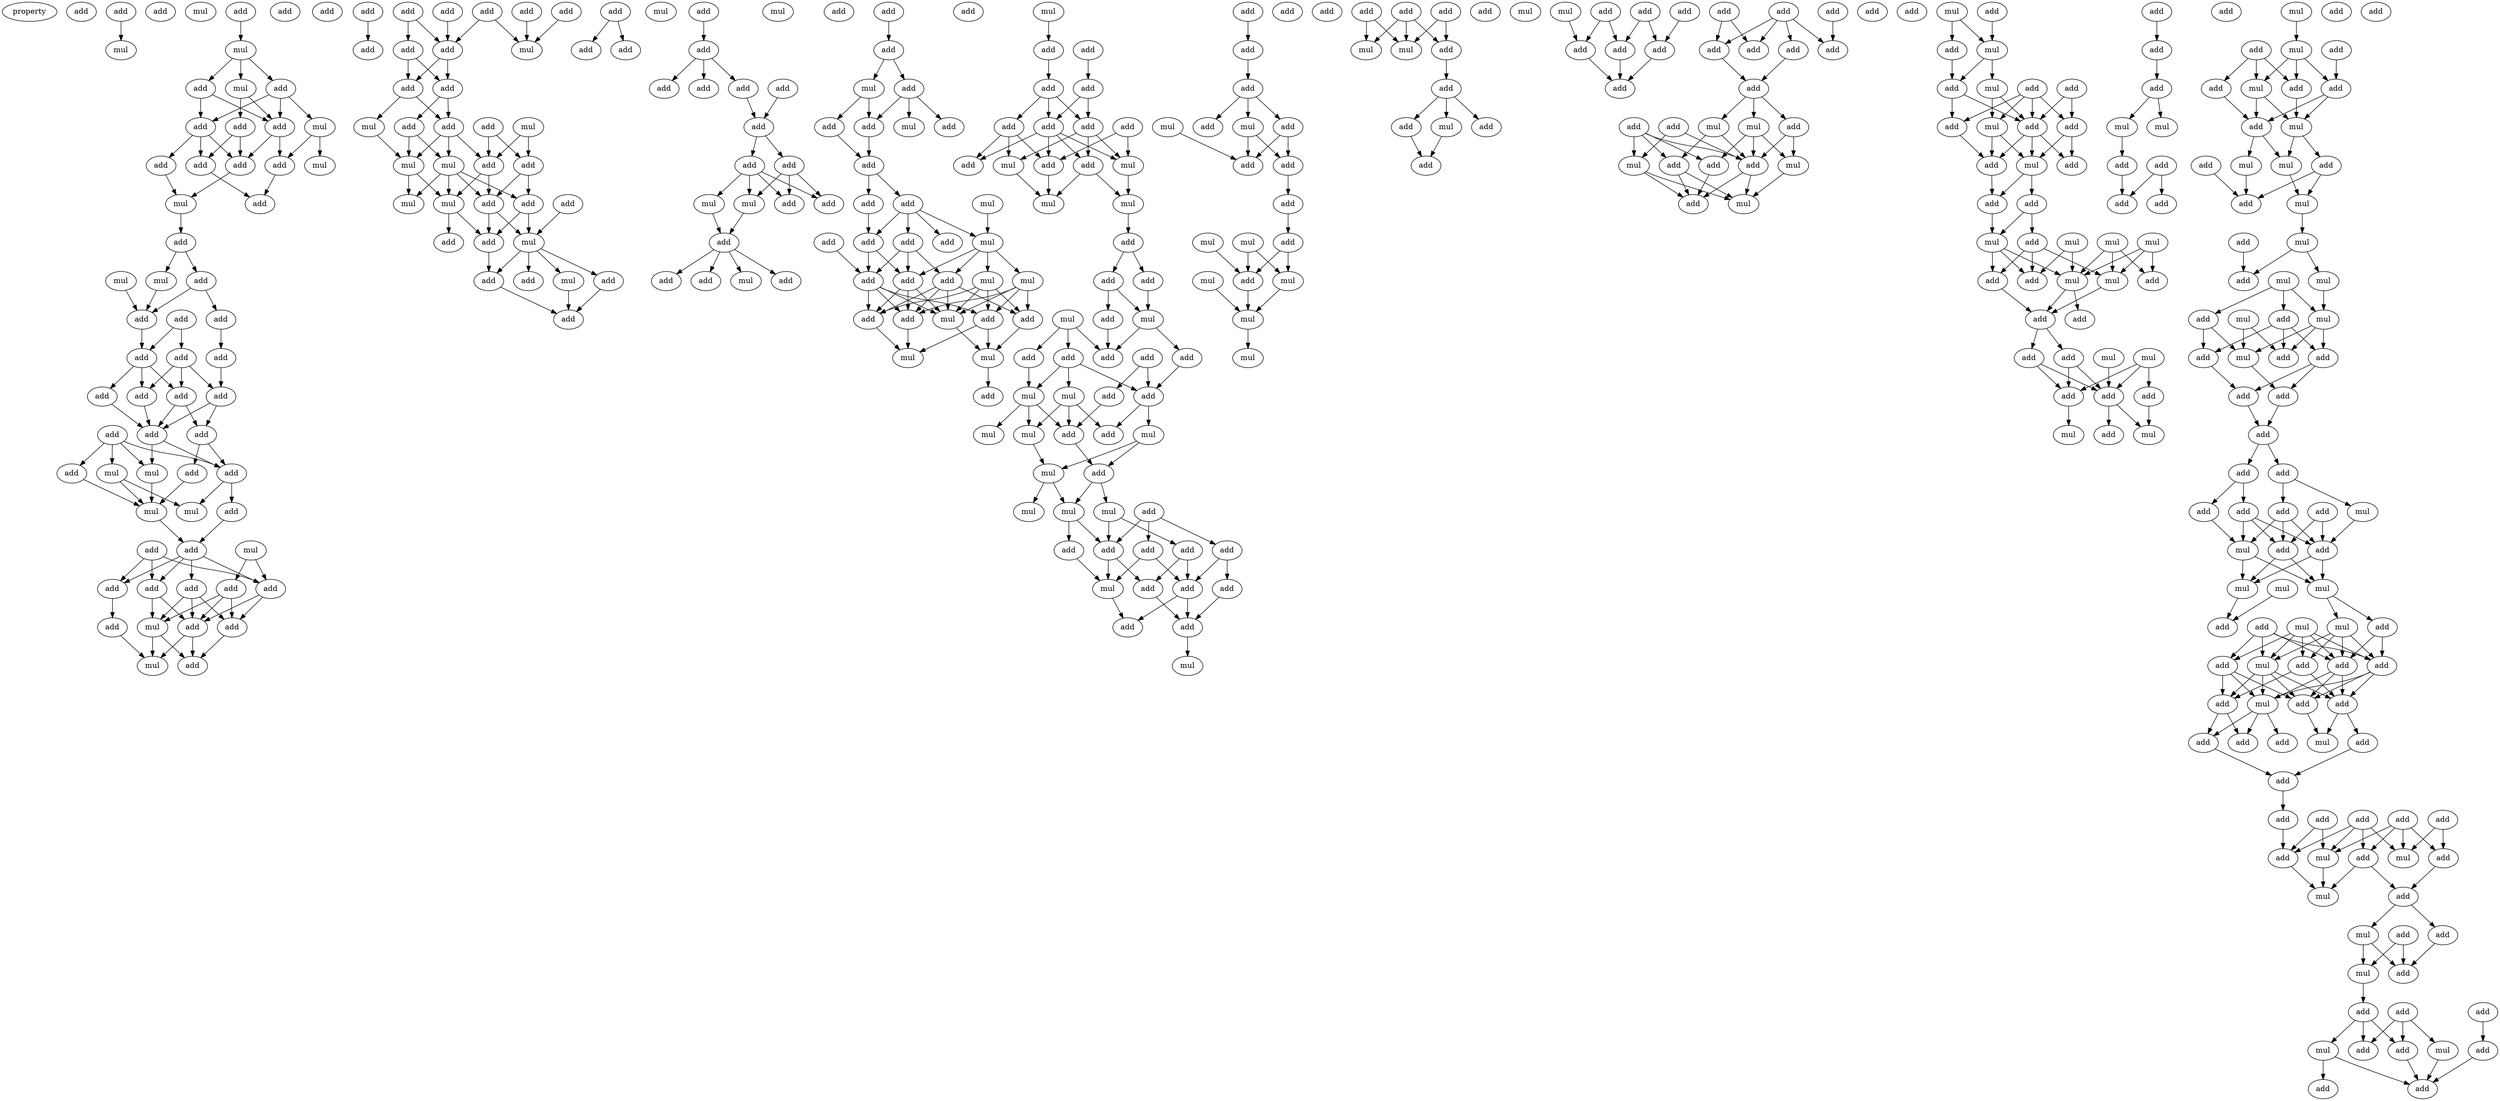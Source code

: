 digraph {
    node [fontcolor=black]
    property [mul=2,lf=1.2]
    0 [ label = add ];
    1 [ label = add ];
    2 [ label = add ];
    3 [ label = mul ];
    4 [ label = add ];
    5 [ label = mul ];
    6 [ label = mul ];
    7 [ label = mul ];
    8 [ label = add ];
    9 [ label = add ];
    10 [ label = add ];
    11 [ label = add ];
    12 [ label = mul ];
    13 [ label = add ];
    14 [ label = add ];
    15 [ label = add ];
    16 [ label = add ];
    17 [ label = mul ];
    18 [ label = add ];
    19 [ label = mul ];
    20 [ label = add ];
    21 [ label = add ];
    22 [ label = mul ];
    23 [ label = add ];
    24 [ label = mul ];
    25 [ label = add ];
    26 [ label = add ];
    27 [ label = add ];
    28 [ label = add ];
    29 [ label = add ];
    30 [ label = add ];
    31 [ label = add ];
    32 [ label = add ];
    33 [ label = add ];
    34 [ label = add ];
    35 [ label = add ];
    36 [ label = add ];
    37 [ label = add ];
    38 [ label = add ];
    39 [ label = add ];
    40 [ label = mul ];
    41 [ label = add ];
    42 [ label = mul ];
    43 [ label = add ];
    44 [ label = add ];
    45 [ label = mul ];
    46 [ label = add ];
    47 [ label = mul ];
    48 [ label = add ];
    49 [ label = add ];
    50 [ label = mul ];
    51 [ label = add ];
    52 [ label = add ];
    53 [ label = add ];
    54 [ label = add ];
    55 [ label = add ];
    56 [ label = add ];
    57 [ label = add ];
    58 [ label = add ];
    59 [ label = mul ];
    60 [ label = add ];
    61 [ label = mul ];
    62 [ label = add ];
    63 [ label = add ];
    64 [ label = add ];
    65 [ label = add ];
    66 [ label = add ];
    67 [ label = add ];
    68 [ label = add ];
    69 [ label = add ];
    70 [ label = add ];
    71 [ label = mul ];
    72 [ label = add ];
    73 [ label = add ];
    74 [ label = mul ];
    75 [ label = mul ];
    76 [ label = add ];
    77 [ label = add ];
    78 [ label = add ];
    79 [ label = mul ];
    80 [ label = add ];
    81 [ label = add ];
    82 [ label = mul ];
    83 [ label = mul ];
    84 [ label = mul ];
    85 [ label = add ];
    86 [ label = add ];
    87 [ label = add ];
    88 [ label = mul ];
    89 [ label = add ];
    90 [ label = add ];
    91 [ label = add ];
    92 [ label = mul ];
    93 [ label = add ];
    94 [ label = add ];
    95 [ label = add ];
    96 [ label = add ];
    97 [ label = mul ];
    98 [ label = add ];
    99 [ label = add ];
    100 [ label = add ];
    101 [ label = add ];
    102 [ label = add ];
    103 [ label = add ];
    104 [ label = add ];
    105 [ label = add ];
    106 [ label = mul ];
    107 [ label = add ];
    108 [ label = add ];
    109 [ label = add ];
    110 [ label = mul ];
    111 [ label = add ];
    112 [ label = mul ];
    113 [ label = add ];
    114 [ label = add ];
    115 [ label = add ];
    116 [ label = add ];
    117 [ label = add ];
    118 [ label = add ];
    119 [ label = mul ];
    120 [ label = add ];
    121 [ label = add ];
    122 [ label = add ];
    123 [ label = mul ];
    124 [ label = add ];
    125 [ label = add ];
    126 [ label = mul ];
    127 [ label = add ];
    128 [ label = add ];
    129 [ label = add ];
    130 [ label = add ];
    131 [ label = mul ];
    132 [ label = add ];
    133 [ label = add ];
    134 [ label = add ];
    135 [ label = add ];
    136 [ label = mul ];
    137 [ label = add ];
    138 [ label = add ];
    139 [ label = add ];
    140 [ label = mul ];
    141 [ label = mul ];
    142 [ label = add ];
    143 [ label = add ];
    144 [ label = add ];
    145 [ label = add ];
    146 [ label = mul ];
    147 [ label = add ];
    148 [ label = mul ];
    149 [ label = mul ];
    150 [ label = add ];
    151 [ label = mul ];
    152 [ label = add ];
    153 [ label = add ];
    154 [ label = add ];
    155 [ label = add ];
    156 [ label = add ];
    157 [ label = add ];
    158 [ label = add ];
    159 [ label = add ];
    160 [ label = mul ];
    161 [ label = add ];
    162 [ label = add ];
    163 [ label = add ];
    164 [ label = mul ];
    165 [ label = mul ];
    166 [ label = mul ];
    167 [ label = add ];
    168 [ label = add ];
    169 [ label = add ];
    170 [ label = add ];
    171 [ label = mul ];
    172 [ label = mul ];
    173 [ label = add ];
    174 [ label = add ];
    175 [ label = add ];
    176 [ label = add ];
    177 [ label = add ];
    178 [ label = mul ];
    179 [ label = mul ];
    180 [ label = add ];
    181 [ label = add ];
    182 [ label = mul ];
    183 [ label = add ];
    184 [ label = mul ];
    185 [ label = add ];
    186 [ label = mul ];
    187 [ label = add ];
    188 [ label = mul ];
    189 [ label = add ];
    190 [ label = mul ];
    191 [ label = mul ];
    192 [ label = mul ];
    193 [ label = add ];
    194 [ label = add ];
    195 [ label = add ];
    196 [ label = add ];
    197 [ label = add ];
    198 [ label = add ];
    199 [ label = add ];
    200 [ label = mul ];
    201 [ label = add ];
    202 [ label = add ];
    203 [ label = add ];
    204 [ label = add ];
    205 [ label = add ];
    206 [ label = mul ];
    207 [ label = add ];
    208 [ label = add ];
    209 [ label = mul ];
    210 [ label = add ];
    211 [ label = mul ];
    212 [ label = add ];
    213 [ label = add ];
    214 [ label = add ];
    215 [ label = add ];
    216 [ label = add ];
    217 [ label = add ];
    218 [ label = mul ];
    219 [ label = mul ];
    220 [ label = mul ];
    221 [ label = add ];
    222 [ label = mul ];
    223 [ label = mul ];
    224 [ label = add ];
    225 [ label = mul ];
    226 [ label = add ];
    227 [ label = add ];
    228 [ label = mul ];
    229 [ label = mul ];
    230 [ label = add ];
    231 [ label = add ];
    232 [ label = add ];
    233 [ label = mul ];
    234 [ label = mul ];
    235 [ label = add ];
    236 [ label = add ];
    237 [ label = add ];
    238 [ label = mul ];
    239 [ label = add ];
    240 [ label = add ];
    241 [ label = add ];
    242 [ label = add ];
    243 [ label = add ];
    244 [ label = add ];
    245 [ label = add ];
    246 [ label = add ];
    247 [ label = add ];
    248 [ label = add ];
    249 [ label = add ];
    250 [ label = add ];
    251 [ label = add ];
    252 [ label = add ];
    253 [ label = add ];
    254 [ label = add ];
    255 [ label = add ];
    256 [ label = mul ];
    257 [ label = add ];
    258 [ label = mul ];
    259 [ label = mul ];
    260 [ label = add ];
    261 [ label = add ];
    262 [ label = add ];
    263 [ label = mul ];
    264 [ label = add ];
    265 [ label = mul ];
    266 [ label = add ];
    267 [ label = add ];
    268 [ label = mul ];
    269 [ label = add ];
    270 [ label = mul ];
    271 [ label = add ];
    272 [ label = add ];
    273 [ label = mul ];
    274 [ label = add ];
    275 [ label = add ];
    276 [ label = add ];
    277 [ label = add ];
    278 [ label = add ];
    279 [ label = mul ];
    280 [ label = add ];
    281 [ label = add ];
    282 [ label = mul ];
    283 [ label = add ];
    284 [ label = add ];
    285 [ label = add ];
    286 [ label = mul ];
    287 [ label = mul ];
    288 [ label = mul ];
    289 [ label = mul ];
    290 [ label = add ];
    291 [ label = add ];
    292 [ label = mul ];
    293 [ label = mul ];
    294 [ label = add ];
    295 [ label = add ];
    296 [ label = add ];
    297 [ label = add ];
    298 [ label = mul ];
    299 [ label = mul ];
    300 [ label = add ];
    301 [ label = add ];
    302 [ label = add ];
    303 [ label = add ];
    304 [ label = mul ];
    305 [ label = add ];
    306 [ label = mul ];
    307 [ label = add ];
    308 [ label = add ];
    309 [ label = add ];
    310 [ label = mul ];
    311 [ label = add ];
    312 [ label = mul ];
    313 [ label = add ];
    314 [ label = add ];
    315 [ label = add ];
    316 [ label = add ];
    317 [ label = mul ];
    318 [ label = add ];
    319 [ label = add ];
    320 [ label = mul ];
    321 [ label = add ];
    322 [ label = add ];
    323 [ label = mul ];
    324 [ label = add ];
    325 [ label = add ];
    326 [ label = add ];
    327 [ label = mul ];
    328 [ label = add ];
    329 [ label = mul ];
    330 [ label = add ];
    331 [ label = mul ];
    332 [ label = mul ];
    333 [ label = add ];
    334 [ label = add ];
    335 [ label = mul ];
    336 [ label = add ];
    337 [ label = mul ];
    338 [ label = mul ];
    339 [ label = add ];
    340 [ label = mul ];
    341 [ label = add ];
    342 [ label = mul ];
    343 [ label = add ];
    344 [ label = add ];
    345 [ label = add ];
    346 [ label = mul ];
    347 [ label = add ];
    348 [ label = add ];
    349 [ label = add ];
    350 [ label = add ];
    351 [ label = add ];
    352 [ label = add ];
    353 [ label = add ];
    354 [ label = add ];
    355 [ label = add ];
    356 [ label = mul ];
    357 [ label = add ];
    358 [ label = mul ];
    359 [ label = add ];
    360 [ label = mul ];
    361 [ label = mul ];
    362 [ label = mul ];
    363 [ label = mul ];
    364 [ label = add ];
    365 [ label = add ];
    366 [ label = add ];
    367 [ label = mul ];
    368 [ label = add ];
    369 [ label = add ];
    370 [ label = add ];
    371 [ label = mul ];
    372 [ label = add ];
    373 [ label = add ];
    374 [ label = add ];
    375 [ label = add ];
    376 [ label = mul ];
    377 [ label = add ];
    378 [ label = mul ];
    379 [ label = add ];
    380 [ label = add ];
    381 [ label = add ];
    382 [ label = add ];
    383 [ label = add ];
    384 [ label = add ];
    385 [ label = add ];
    386 [ label = add ];
    387 [ label = add ];
    388 [ label = mul ];
    389 [ label = add ];
    390 [ label = add ];
    391 [ label = mul ];
    392 [ label = add ];
    393 [ label = add ];
    394 [ label = mul ];
    395 [ label = add ];
    396 [ label = add ];
    397 [ label = mul ];
    398 [ label = add ];
    399 [ label = mul ];
    400 [ label = add ];
    401 [ label = add ];
    402 [ label = add ];
    403 [ label = add ];
    404 [ label = mul ];
    405 [ label = add ];
    406 [ label = mul ];
    407 [ label = add ];
    408 [ label = add ];
    409 [ label = add ];
    410 [ label = add ];
    1 -> 6 [ name = 0 ];
    4 -> 5 [ name = 1 ];
    5 -> 7 [ name = 2 ];
    5 -> 8 [ name = 3 ];
    5 -> 9 [ name = 4 ];
    7 -> 11 [ name = 5 ];
    7 -> 13 [ name = 6 ];
    8 -> 10 [ name = 7 ];
    8 -> 11 [ name = 8 ];
    9 -> 10 [ name = 9 ];
    9 -> 11 [ name = 10 ];
    9 -> 12 [ name = 11 ];
    10 -> 14 [ name = 12 ];
    10 -> 15 [ name = 13 ];
    10 -> 18 [ name = 14 ];
    11 -> 15 [ name = 15 ];
    11 -> 16 [ name = 16 ];
    12 -> 16 [ name = 17 ];
    12 -> 17 [ name = 18 ];
    13 -> 15 [ name = 19 ];
    13 -> 18 [ name = 20 ];
    14 -> 19 [ name = 21 ];
    15 -> 19 [ name = 22 ];
    16 -> 20 [ name = 23 ];
    18 -> 20 [ name = 24 ];
    19 -> 21 [ name = 25 ];
    21 -> 23 [ name = 26 ];
    21 -> 24 [ name = 27 ];
    22 -> 26 [ name = 28 ];
    23 -> 26 [ name = 29 ];
    23 -> 27 [ name = 30 ];
    24 -> 26 [ name = 31 ];
    26 -> 30 [ name = 32 ];
    27 -> 31 [ name = 33 ];
    28 -> 29 [ name = 34 ];
    28 -> 30 [ name = 35 ];
    29 -> 32 [ name = 36 ];
    29 -> 34 [ name = 37 ];
    29 -> 36 [ name = 38 ];
    30 -> 32 [ name = 39 ];
    30 -> 33 [ name = 40 ];
    30 -> 36 [ name = 41 ];
    31 -> 34 [ name = 42 ];
    32 -> 37 [ name = 43 ];
    32 -> 38 [ name = 44 ];
    33 -> 37 [ name = 45 ];
    34 -> 37 [ name = 46 ];
    34 -> 38 [ name = 47 ];
    36 -> 37 [ name = 48 ];
    37 -> 40 [ name = 49 ];
    37 -> 43 [ name = 50 ];
    38 -> 41 [ name = 51 ];
    38 -> 43 [ name = 52 ];
    39 -> 40 [ name = 53 ];
    39 -> 42 [ name = 54 ];
    39 -> 43 [ name = 55 ];
    39 -> 44 [ name = 56 ];
    40 -> 47 [ name = 57 ];
    41 -> 47 [ name = 58 ];
    42 -> 45 [ name = 59 ];
    42 -> 47 [ name = 60 ];
    43 -> 45 [ name = 61 ];
    43 -> 46 [ name = 62 ];
    44 -> 47 [ name = 63 ];
    46 -> 49 [ name = 64 ];
    47 -> 49 [ name = 65 ];
    48 -> 51 [ name = 66 ];
    48 -> 54 [ name = 67 ];
    48 -> 55 [ name = 68 ];
    49 -> 51 [ name = 69 ];
    49 -> 53 [ name = 70 ];
    49 -> 54 [ name = 71 ];
    49 -> 55 [ name = 72 ];
    50 -> 52 [ name = 73 ];
    50 -> 54 [ name = 74 ];
    51 -> 56 [ name = 75 ];
    52 -> 57 [ name = 76 ];
    52 -> 58 [ name = 77 ];
    52 -> 59 [ name = 78 ];
    53 -> 57 [ name = 79 ];
    53 -> 58 [ name = 80 ];
    53 -> 59 [ name = 81 ];
    54 -> 57 [ name = 82 ];
    54 -> 58 [ name = 83 ];
    55 -> 57 [ name = 84 ];
    55 -> 59 [ name = 85 ];
    56 -> 61 [ name = 86 ];
    57 -> 60 [ name = 87 ];
    57 -> 61 [ name = 88 ];
    58 -> 60 [ name = 89 ];
    59 -> 60 [ name = 90 ];
    59 -> 61 [ name = 91 ];
    62 -> 63 [ name = 92 ];
    64 -> 69 [ name = 93 ];
    64 -> 70 [ name = 94 ];
    65 -> 71 [ name = 95 ];
    66 -> 69 [ name = 96 ];
    67 -> 69 [ name = 97 ];
    67 -> 71 [ name = 98 ];
    68 -> 71 [ name = 99 ];
    69 -> 72 [ name = 100 ];
    69 -> 73 [ name = 101 ];
    70 -> 72 [ name = 102 ];
    70 -> 73 [ name = 103 ];
    72 -> 74 [ name = 104 ];
    72 -> 77 [ name = 105 ];
    73 -> 77 [ name = 106 ];
    73 -> 78 [ name = 107 ];
    74 -> 79 [ name = 108 ];
    75 -> 80 [ name = 109 ];
    75 -> 81 [ name = 110 ];
    76 -> 80 [ name = 111 ];
    76 -> 81 [ name = 112 ];
    77 -> 79 [ name = 113 ];
    77 -> 80 [ name = 114 ];
    77 -> 82 [ name = 115 ];
    78 -> 79 [ name = 116 ];
    78 -> 82 [ name = 117 ];
    79 -> 83 [ name = 118 ];
    79 -> 84 [ name = 119 ];
    80 -> 84 [ name = 120 ];
    80 -> 85 [ name = 121 ];
    81 -> 85 [ name = 122 ];
    81 -> 86 [ name = 123 ];
    82 -> 83 [ name = 124 ];
    82 -> 84 [ name = 125 ];
    82 -> 85 [ name = 126 ];
    82 -> 86 [ name = 127 ];
    84 -> 89 [ name = 128 ];
    84 -> 90 [ name = 129 ];
    85 -> 88 [ name = 130 ];
    85 -> 90 [ name = 131 ];
    86 -> 88 [ name = 132 ];
    86 -> 90 [ name = 133 ];
    87 -> 88 [ name = 134 ];
    88 -> 91 [ name = 135 ];
    88 -> 92 [ name = 136 ];
    88 -> 93 [ name = 137 ];
    88 -> 94 [ name = 138 ];
    90 -> 93 [ name = 139 ];
    91 -> 95 [ name = 140 ];
    92 -> 95 [ name = 141 ];
    93 -> 95 [ name = 142 ];
    96 -> 99 [ name = 143 ];
    96 -> 100 [ name = 144 ];
    98 -> 101 [ name = 145 ];
    101 -> 102 [ name = 146 ];
    101 -> 103 [ name = 147 ];
    101 -> 104 [ name = 148 ];
    104 -> 107 [ name = 149 ];
    105 -> 107 [ name = 150 ];
    107 -> 108 [ name = 151 ];
    107 -> 109 [ name = 152 ];
    108 -> 110 [ name = 153 ];
    108 -> 111 [ name = 154 ];
    108 -> 112 [ name = 155 ];
    108 -> 114 [ name = 156 ];
    109 -> 110 [ name = 157 ];
    109 -> 111 [ name = 158 ];
    109 -> 114 [ name = 159 ];
    110 -> 115 [ name = 160 ];
    112 -> 115 [ name = 161 ];
    115 -> 117 [ name = 162 ];
    115 -> 118 [ name = 163 ];
    115 -> 119 [ name = 164 ];
    115 -> 120 [ name = 165 ];
    116 -> 121 [ name = 166 ];
    121 -> 122 [ name = 167 ];
    121 -> 123 [ name = 168 ];
    122 -> 124 [ name = 169 ];
    122 -> 126 [ name = 170 ];
    122 -> 128 [ name = 171 ];
    123 -> 124 [ name = 172 ];
    123 -> 127 [ name = 173 ];
    124 -> 129 [ name = 174 ];
    127 -> 129 [ name = 175 ];
    129 -> 130 [ name = 176 ];
    129 -> 132 [ name = 177 ];
    130 -> 135 [ name = 178 ];
    131 -> 136 [ name = 179 ];
    132 -> 133 [ name = 180 ];
    132 -> 134 [ name = 181 ];
    132 -> 135 [ name = 182 ];
    132 -> 136 [ name = 183 ];
    133 -> 138 [ name = 184 ];
    133 -> 139 [ name = 185 ];
    133 -> 142 [ name = 186 ];
    135 -> 138 [ name = 187 ];
    135 -> 139 [ name = 188 ];
    136 -> 138 [ name = 189 ];
    136 -> 140 [ name = 190 ];
    136 -> 141 [ name = 191 ];
    136 -> 142 [ name = 192 ];
    137 -> 139 [ name = 193 ];
    138 -> 145 [ name = 194 ];
    138 -> 146 [ name = 195 ];
    138 -> 147 [ name = 196 ];
    139 -> 143 [ name = 197 ];
    139 -> 145 [ name = 198 ];
    139 -> 146 [ name = 199 ];
    139 -> 147 [ name = 200 ];
    140 -> 143 [ name = 201 ];
    140 -> 144 [ name = 202 ];
    140 -> 145 [ name = 203 ];
    140 -> 146 [ name = 204 ];
    141 -> 143 [ name = 205 ];
    141 -> 144 [ name = 206 ];
    141 -> 146 [ name = 207 ];
    141 -> 147 [ name = 208 ];
    142 -> 144 [ name = 209 ];
    142 -> 145 [ name = 210 ];
    142 -> 146 [ name = 211 ];
    142 -> 147 [ name = 212 ];
    143 -> 148 [ name = 213 ];
    143 -> 149 [ name = 214 ];
    144 -> 148 [ name = 215 ];
    145 -> 149 [ name = 216 ];
    146 -> 148 [ name = 217 ];
    147 -> 149 [ name = 218 ];
    148 -> 150 [ name = 219 ];
    151 -> 152 [ name = 220 ];
    152 -> 155 [ name = 221 ];
    153 -> 154 [ name = 222 ];
    154 -> 158 [ name = 223 ];
    154 -> 159 [ name = 224 ];
    155 -> 156 [ name = 225 ];
    155 -> 158 [ name = 226 ];
    155 -> 159 [ name = 227 ];
    156 -> 160 [ name = 228 ];
    156 -> 161 [ name = 229 ];
    156 -> 162 [ name = 230 ];
    157 -> 162 [ name = 231 ];
    157 -> 164 [ name = 232 ];
    158 -> 160 [ name = 233 ];
    158 -> 163 [ name = 234 ];
    158 -> 164 [ name = 235 ];
    159 -> 161 [ name = 236 ];
    159 -> 162 [ name = 237 ];
    159 -> 163 [ name = 238 ];
    159 -> 164 [ name = 239 ];
    160 -> 166 [ name = 240 ];
    162 -> 166 [ name = 241 ];
    163 -> 165 [ name = 242 ];
    163 -> 166 [ name = 243 ];
    164 -> 165 [ name = 244 ];
    165 -> 167 [ name = 245 ];
    167 -> 168 [ name = 246 ];
    167 -> 169 [ name = 247 ];
    168 -> 170 [ name = 248 ];
    168 -> 172 [ name = 249 ];
    169 -> 172 [ name = 250 ];
    170 -> 173 [ name = 251 ];
    171 -> 173 [ name = 252 ];
    171 -> 174 [ name = 253 ];
    171 -> 175 [ name = 254 ];
    172 -> 173 [ name = 255 ];
    172 -> 177 [ name = 256 ];
    174 -> 178 [ name = 257 ];
    174 -> 179 [ name = 258 ];
    174 -> 180 [ name = 259 ];
    175 -> 178 [ name = 260 ];
    176 -> 180 [ name = 261 ];
    176 -> 181 [ name = 262 ];
    177 -> 180 [ name = 263 ];
    178 -> 182 [ name = 264 ];
    178 -> 185 [ name = 265 ];
    178 -> 186 [ name = 266 ];
    179 -> 182 [ name = 267 ];
    179 -> 183 [ name = 268 ];
    179 -> 185 [ name = 269 ];
    180 -> 183 [ name = 270 ];
    180 -> 184 [ name = 271 ];
    181 -> 185 [ name = 272 ];
    182 -> 188 [ name = 273 ];
    184 -> 187 [ name = 274 ];
    184 -> 188 [ name = 275 ];
    185 -> 187 [ name = 276 ];
    187 -> 191 [ name = 277 ];
    187 -> 192 [ name = 278 ];
    188 -> 190 [ name = 279 ];
    188 -> 191 [ name = 280 ];
    189 -> 193 [ name = 281 ];
    189 -> 194 [ name = 282 ];
    189 -> 196 [ name = 283 ];
    191 -> 193 [ name = 284 ];
    191 -> 197 [ name = 285 ];
    192 -> 193 [ name = 286 ];
    192 -> 195 [ name = 287 ];
    193 -> 200 [ name = 288 ];
    193 -> 201 [ name = 289 ];
    194 -> 198 [ name = 290 ];
    194 -> 200 [ name = 291 ];
    195 -> 198 [ name = 292 ];
    195 -> 201 [ name = 293 ];
    196 -> 198 [ name = 294 ];
    196 -> 199 [ name = 295 ];
    197 -> 200 [ name = 296 ];
    198 -> 202 [ name = 297 ];
    198 -> 203 [ name = 298 ];
    199 -> 202 [ name = 299 ];
    200 -> 203 [ name = 300 ];
    201 -> 202 [ name = 301 ];
    202 -> 206 [ name = 302 ];
    204 -> 205 [ name = 303 ];
    205 -> 207 [ name = 304 ];
    207 -> 208 [ name = 305 ];
    207 -> 211 [ name = 306 ];
    207 -> 212 [ name = 307 ];
    209 -> 213 [ name = 308 ];
    211 -> 213 [ name = 309 ];
    211 -> 214 [ name = 310 ];
    212 -> 213 [ name = 311 ];
    212 -> 214 [ name = 312 ];
    214 -> 215 [ name = 313 ];
    215 -> 216 [ name = 314 ];
    216 -> 221 [ name = 315 ];
    216 -> 222 [ name = 316 ];
    218 -> 221 [ name = 317 ];
    218 -> 222 [ name = 318 ];
    219 -> 221 [ name = 319 ];
    220 -> 223 [ name = 320 ];
    221 -> 223 [ name = 321 ];
    222 -> 223 [ name = 322 ];
    223 -> 225 [ name = 323 ];
    224 -> 228 [ name = 324 ];
    224 -> 229 [ name = 325 ];
    224 -> 231 [ name = 326 ];
    226 -> 229 [ name = 327 ];
    226 -> 231 [ name = 328 ];
    227 -> 228 [ name = 329 ];
    227 -> 229 [ name = 330 ];
    231 -> 232 [ name = 331 ];
    232 -> 233 [ name = 332 ];
    232 -> 235 [ name = 333 ];
    232 -> 236 [ name = 334 ];
    233 -> 237 [ name = 335 ];
    236 -> 237 [ name = 336 ];
    238 -> 243 [ name = 337 ];
    239 -> 242 [ name = 338 ];
    239 -> 243 [ name = 339 ];
    240 -> 242 [ name = 340 ];
    240 -> 244 [ name = 341 ];
    241 -> 244 [ name = 342 ];
    242 -> 245 [ name = 343 ];
    243 -> 245 [ name = 344 ];
    244 -> 245 [ name = 345 ];
    246 -> 249 [ name = 346 ];
    246 -> 252 [ name = 347 ];
    247 -> 249 [ name = 348 ];
    247 -> 250 [ name = 349 ];
    247 -> 251 [ name = 350 ];
    247 -> 252 [ name = 351 ];
    248 -> 251 [ name = 352 ];
    249 -> 253 [ name = 353 ];
    250 -> 253 [ name = 354 ];
    253 -> 254 [ name = 355 ];
    253 -> 256 [ name = 356 ];
    253 -> 258 [ name = 357 ];
    254 -> 260 [ name = 358 ];
    254 -> 263 [ name = 359 ];
    255 -> 259 [ name = 360 ];
    255 -> 260 [ name = 361 ];
    256 -> 260 [ name = 362 ];
    256 -> 262 [ name = 363 ];
    257 -> 259 [ name = 364 ];
    257 -> 260 [ name = 365 ];
    257 -> 261 [ name = 366 ];
    257 -> 262 [ name = 367 ];
    258 -> 260 [ name = 368 ];
    258 -> 261 [ name = 369 ];
    258 -> 263 [ name = 370 ];
    259 -> 264 [ name = 371 ];
    259 -> 265 [ name = 372 ];
    260 -> 264 [ name = 373 ];
    260 -> 265 [ name = 374 ];
    261 -> 264 [ name = 375 ];
    262 -> 264 [ name = 376 ];
    262 -> 265 [ name = 377 ];
    263 -> 265 [ name = 378 ];
    268 -> 270 [ name = 379 ];
    268 -> 271 [ name = 380 ];
    269 -> 270 [ name = 381 ];
    270 -> 272 [ name = 382 ];
    270 -> 273 [ name = 383 ];
    271 -> 272 [ name = 384 ];
    272 -> 276 [ name = 385 ];
    272 -> 277 [ name = 386 ];
    273 -> 276 [ name = 387 ];
    273 -> 279 [ name = 388 ];
    274 -> 276 [ name = 389 ];
    274 -> 278 [ name = 390 ];
    275 -> 276 [ name = 391 ];
    275 -> 277 [ name = 392 ];
    275 -> 278 [ name = 393 ];
    275 -> 279 [ name = 394 ];
    276 -> 280 [ name = 395 ];
    276 -> 281 [ name = 396 ];
    276 -> 282 [ name = 397 ];
    277 -> 281 [ name = 398 ];
    278 -> 280 [ name = 399 ];
    278 -> 282 [ name = 400 ];
    279 -> 281 [ name = 401 ];
    279 -> 282 [ name = 402 ];
    281 -> 284 [ name = 403 ];
    282 -> 283 [ name = 404 ];
    282 -> 284 [ name = 405 ];
    283 -> 285 [ name = 406 ];
    283 -> 288 [ name = 407 ];
    284 -> 288 [ name = 408 ];
    285 -> 290 [ name = 409 ];
    285 -> 291 [ name = 410 ];
    285 -> 293 [ name = 411 ];
    286 -> 290 [ name = 412 ];
    286 -> 292 [ name = 413 ];
    287 -> 292 [ name = 414 ];
    287 -> 293 [ name = 415 ];
    287 -> 294 [ name = 416 ];
    288 -> 290 [ name = 417 ];
    288 -> 291 [ name = 418 ];
    288 -> 292 [ name = 419 ];
    289 -> 292 [ name = 420 ];
    289 -> 293 [ name = 421 ];
    289 -> 294 [ name = 422 ];
    291 -> 296 [ name = 423 ];
    292 -> 295 [ name = 424 ];
    292 -> 296 [ name = 425 ];
    293 -> 296 [ name = 426 ];
    296 -> 297 [ name = 427 ];
    296 -> 300 [ name = 428 ];
    297 -> 301 [ name = 429 ];
    297 -> 302 [ name = 430 ];
    298 -> 301 [ name = 431 ];
    299 -> 301 [ name = 432 ];
    299 -> 302 [ name = 433 ];
    299 -> 303 [ name = 434 ];
    300 -> 301 [ name = 435 ];
    300 -> 302 [ name = 436 ];
    301 -> 306 [ name = 437 ];
    301 -> 307 [ name = 438 ];
    302 -> 304 [ name = 439 ];
    303 -> 306 [ name = 440 ];
    305 -> 308 [ name = 441 ];
    308 -> 309 [ name = 442 ];
    309 -> 310 [ name = 443 ];
    309 -> 312 [ name = 444 ];
    310 -> 313 [ name = 445 ];
    313 -> 316 [ name = 446 ];
    314 -> 315 [ name = 447 ];
    314 -> 316 [ name = 448 ];
    317 -> 320 [ name = 449 ];
    318 -> 325 [ name = 450 ];
    319 -> 322 [ name = 451 ];
    319 -> 323 [ name = 452 ];
    319 -> 324 [ name = 453 ];
    320 -> 323 [ name = 454 ];
    320 -> 324 [ name = 455 ];
    320 -> 325 [ name = 456 ];
    322 -> 326 [ name = 457 ];
    323 -> 326 [ name = 458 ];
    323 -> 327 [ name = 459 ];
    324 -> 327 [ name = 460 ];
    325 -> 326 [ name = 461 ];
    325 -> 327 [ name = 462 ];
    326 -> 329 [ name = 463 ];
    326 -> 331 [ name = 464 ];
    327 -> 330 [ name = 465 ];
    327 -> 331 [ name = 466 ];
    328 -> 333 [ name = 467 ];
    329 -> 333 [ name = 468 ];
    330 -> 332 [ name = 469 ];
    330 -> 333 [ name = 470 ];
    331 -> 332 [ name = 471 ];
    332 -> 335 [ name = 472 ];
    334 -> 336 [ name = 473 ];
    335 -> 336 [ name = 474 ];
    335 -> 338 [ name = 475 ];
    337 -> 339 [ name = 476 ];
    337 -> 340 [ name = 477 ];
    337 -> 341 [ name = 478 ];
    338 -> 340 [ name = 479 ];
    339 -> 343 [ name = 480 ];
    339 -> 344 [ name = 481 ];
    339 -> 345 [ name = 482 ];
    340 -> 343 [ name = 483 ];
    340 -> 344 [ name = 484 ];
    340 -> 346 [ name = 485 ];
    341 -> 345 [ name = 486 ];
    341 -> 346 [ name = 487 ];
    342 -> 343 [ name = 488 ];
    342 -> 346 [ name = 489 ];
    344 -> 347 [ name = 490 ];
    344 -> 348 [ name = 491 ];
    345 -> 347 [ name = 492 ];
    346 -> 348 [ name = 493 ];
    347 -> 349 [ name = 494 ];
    348 -> 349 [ name = 495 ];
    349 -> 350 [ name = 496 ];
    349 -> 351 [ name = 497 ];
    350 -> 355 [ name = 498 ];
    350 -> 356 [ name = 499 ];
    351 -> 353 [ name = 500 ];
    351 -> 354 [ name = 501 ];
    352 -> 357 [ name = 502 ];
    352 -> 359 [ name = 503 ];
    353 -> 358 [ name = 504 ];
    354 -> 357 [ name = 505 ];
    354 -> 358 [ name = 506 ];
    354 -> 359 [ name = 507 ];
    355 -> 357 [ name = 508 ];
    355 -> 358 [ name = 509 ];
    355 -> 359 [ name = 510 ];
    356 -> 359 [ name = 511 ];
    357 -> 360 [ name = 512 ];
    357 -> 362 [ name = 513 ];
    358 -> 360 [ name = 514 ];
    358 -> 362 [ name = 515 ];
    359 -> 360 [ name = 516 ];
    359 -> 362 [ name = 517 ];
    360 -> 364 [ name = 518 ];
    360 -> 367 [ name = 519 ];
    361 -> 365 [ name = 520 ];
    362 -> 365 [ name = 521 ];
    363 -> 368 [ name = 522 ];
    363 -> 369 [ name = 523 ];
    363 -> 370 [ name = 524 ];
    363 -> 371 [ name = 525 ];
    363 -> 372 [ name = 526 ];
    364 -> 368 [ name = 527 ];
    364 -> 369 [ name = 528 ];
    366 -> 368 [ name = 529 ];
    366 -> 369 [ name = 530 ];
    366 -> 370 [ name = 531 ];
    366 -> 371 [ name = 532 ];
    367 -> 368 [ name = 533 ];
    367 -> 369 [ name = 534 ];
    367 -> 371 [ name = 535 ];
    367 -> 372 [ name = 536 ];
    368 -> 373 [ name = 537 ];
    368 -> 375 [ name = 538 ];
    368 -> 376 [ name = 539 ];
    369 -> 373 [ name = 540 ];
    369 -> 375 [ name = 541 ];
    369 -> 376 [ name = 542 ];
    370 -> 373 [ name = 543 ];
    370 -> 374 [ name = 544 ];
    370 -> 376 [ name = 545 ];
    371 -> 373 [ name = 546 ];
    371 -> 374 [ name = 547 ];
    371 -> 375 [ name = 548 ];
    371 -> 376 [ name = 549 ];
    372 -> 374 [ name = 550 ];
    372 -> 375 [ name = 551 ];
    373 -> 378 [ name = 552 ];
    374 -> 379 [ name = 553 ];
    374 -> 380 [ name = 554 ];
    375 -> 378 [ name = 555 ];
    375 -> 381 [ name = 556 ];
    376 -> 377 [ name = 557 ];
    376 -> 379 [ name = 558 ];
    376 -> 380 [ name = 559 ];
    380 -> 382 [ name = 560 ];
    381 -> 382 [ name = 561 ];
    382 -> 384 [ name = 562 ];
    383 -> 388 [ name = 563 ];
    383 -> 390 [ name = 564 ];
    383 -> 391 [ name = 565 ];
    383 -> 392 [ name = 566 ];
    384 -> 389 [ name = 567 ];
    385 -> 388 [ name = 568 ];
    385 -> 389 [ name = 569 ];
    385 -> 390 [ name = 570 ];
    385 -> 391 [ name = 571 ];
    386 -> 389 [ name = 572 ];
    386 -> 391 [ name = 573 ];
    387 -> 388 [ name = 574 ];
    387 -> 392 [ name = 575 ];
    389 -> 394 [ name = 576 ];
    390 -> 393 [ name = 577 ];
    390 -> 394 [ name = 578 ];
    391 -> 394 [ name = 579 ];
    392 -> 393 [ name = 580 ];
    393 -> 396 [ name = 581 ];
    393 -> 397 [ name = 582 ];
    395 -> 398 [ name = 583 ];
    395 -> 399 [ name = 584 ];
    396 -> 398 [ name = 585 ];
    397 -> 398 [ name = 586 ];
    397 -> 399 [ name = 587 ];
    399 -> 402 [ name = 588 ];
    400 -> 403 [ name = 589 ];
    400 -> 405 [ name = 590 ];
    400 -> 406 [ name = 591 ];
    401 -> 407 [ name = 592 ];
    402 -> 403 [ name = 593 ];
    402 -> 404 [ name = 594 ];
    402 -> 405 [ name = 595 ];
    403 -> 410 [ name = 596 ];
    404 -> 408 [ name = 597 ];
    404 -> 410 [ name = 598 ];
    406 -> 410 [ name = 599 ];
    407 -> 410 [ name = 600 ];
}
